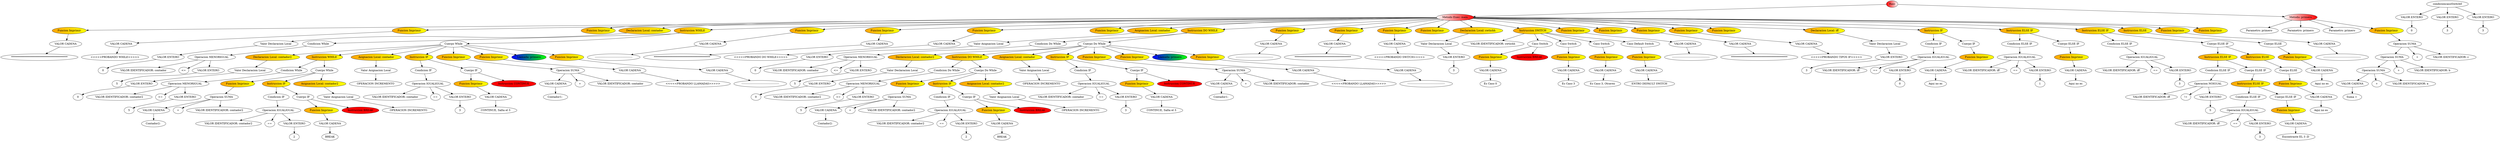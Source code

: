 digraph G { 
raiz[label="Raiz",style="filled", fillcolor="red:white"];
main[label="Metodo Exec: main",style="filled", fillcolor="white:red"];
raiz->main;
imprimir0[label="Funcion Imprimir",style="filled", fillcolor="orange:yellow"];
main->imprimir0;
cadena0[label="VALOR CADENA"];
imprimir0->cadena0;
cadena1[label="*********************************************"];
cadena0->cadena1;
imprimir1[label="Funcion Imprimir",style="filled", fillcolor="orange:yellow"];
main->imprimir1;
cadena2[label="VALOR CADENA"];
imprimir1->cadena2;
cadena3[label="<<<<<PROBANDO WHILE>>>>>"];
cadena2->cadena3;
imprimir2[label="Funcion Imprimir",style="filled", fillcolor="orange:yellow"];
main->imprimir2;
valordeclaracion0[label="Valor Declaracion Local"];
entero4[label="VALOR ENTERO"];
valordeclaracion0->entero4;
entero5[label="0"];
entero4->entero5;
declaracion1[label="Declaracion Local: contador",style="filled", fillcolor="orange:yellow"];
main->declaracion1;
declaracion1->valordeclaracion0;
while0[label="Instruccion WHILE",style="filled", fillcolor="orange:yellow"];
main->while0;
condicionwhile0[label="Condicion While"];
while0->condicionwhile0;
menorigual6[label="Operacion MENORIGUAL"];
condicionwhile0->menorigual6;
identificador7[label="VALOR IDENTIFICADOR: contador"];
menorigual6->identificador7;
operando0[label="<="];
menorigual6->operando0;
entero8[label="VALOR ENTERO"];
menorigual6->entero8;
entero9[label="5"];
entero8->entero9;
cuerpowhile0[label="Cuerpo While"];
while0->cuerpowhile0;
valordeclaracion2[label="Valor Declaracion Local"];
entero10[label="VALOR ENTERO"];
valordeclaracion2->entero10;
entero11[label="0"];
entero10->entero11;
declaracion3[label="Declaracion Local: contador2",style="filled", fillcolor="orange:yellow"];
cuerpowhile0->declaracion3;
declaracion3->valordeclaracion2;
while1[label="Instruccion WHILE",style="filled", fillcolor="orange:yellow"];
cuerpowhile0->while1;
condicionwhile1[label="Condicion While"];
while1->condicionwhile1;
menorigual12[label="Operacion MENORIGUAL"];
condicionwhile1->menorigual12;
identificador13[label="VALOR IDENTIFICADOR: contador2"];
menorigual12->identificador13;
operando1[label="<="];
menorigual12->operando1;
entero14[label="VALOR ENTERO"];
menorigual12->entero14;
entero15[label="5"];
entero14->entero15;
cuerpowhile1[label="Cuerpo While"];
while1->cuerpowhile1;
imprimir3[label="Funcion Imprimir",style="filled", fillcolor="orange:yellow"];
cuerpowhile1->imprimir3;
suma16[label="Operacion SUMA"];
imprimir3->suma16;
cadena17[label="VALOR CADENA"];
suma16->cadena17;
cadena18[label="Contador2: "];
cadena17->cadena18;
operando2[label="+"];
suma16->operando2;
identificador19[label="VALOR IDENTIFICADOR: contador2"];
suma16->identificador19;
if0[label="Instruccion IF",style="filled", fillcolor="orange:yellow"];
cuerpowhile1->if0;
condicionif0[label="Condicion IF"];
if0->condicionif0;
igualigual20[label="Operacion IGUALIGUAL"];
condicionif0->igualigual20;
identificador21[label="VALOR IDENTIFICADOR: contador2"];
igualigual20->identificador21;
operando3[label="=="];
igualigual20->operando3;
entero22[label="VALOR ENTERO"];
igualigual20->entero22;
entero23[label="2"];
entero22->entero23;
cuerpoif0[label="Cuerpo IF"];
if0->cuerpoif0;
imprimir4[label="Funcion Imprimir",style="filled", fillcolor="orange:yellow"];
cuerpoif0->imprimir4;
cadena24[label="VALOR CADENA"];
imprimir4->cadena24;
cadena25[label="BREAK"];
cadena24->cadena25;
break0[label="Instruccion BREAK",style="filled", fillcolor="red"];
cuerpoif0->break0;
valorasignacion0[label="Valor Asignacion Local"];
incremento26[label="OPERACION INCREMENTO"];
valorasignacion0->incremento26;
asignacion1[label="Asignacion Local: contador2",style="filled", fillcolor="orange:yellow"];
cuerpowhile1->asignacion1;
asignacion1->valorasignacion0;
valorasignacion2[label="Valor Asignacion Local"];
incremento27[label="OPERACION INCREMENTO"];
valorasignacion2->incremento27;
asignacion3[label="Asignacion Local: contador",style="filled", fillcolor="orange:yellow"];
cuerpowhile0->asignacion3;
asignacion3->valorasignacion2;
if1[label="Instruccion IF",style="filled", fillcolor="orange:yellow"];
cuerpowhile0->if1;
condicionif1[label="Condicion IF"];
if1->condicionif1;
igualigual28[label="Operacion IGUALIGUAL"];
condicionif1->igualigual28;
identificador29[label="VALOR IDENTIFICADOR: contador"];
igualigual28->identificador29;
operando4[label="=="];
igualigual28->operando4;
entero30[label="VALOR ENTERO"];
igualigual28->entero30;
entero31[label="3"];
entero30->entero31;
cuerpoif1[label="Cuerpo IF"];
if1->cuerpoif1;
imprimir5[label="Funcion Imprimir",style="filled", fillcolor="orange:yellow"];
cuerpoif1->imprimir5;
cadena32[label="VALOR CADENA"];
imprimir5->cadena32;
cadena33[label="CONTINUE, Salta el 3"];
cadena32->cadena33;
continue0[label="Instruccion CONTINUE",style="filled", fillcolor="red"];
cuerpoif1->continue0;
imprimir6[label="Funcion Imprimir",style="filled", fillcolor="orange:yellow"];
cuerpowhile0->imprimir6;
suma34[label="Operacion SUMA"];
imprimir6->suma34;
cadena35[label="VALOR CADENA"];
suma34->cadena35;
cadena36[label="Contador1: "];
cadena35->cadena36;
operando5[label="+"];
suma34->operando5;
identificador37[label="VALOR IDENTIFICADOR: contador"];
suma34->identificador37;
imprimir7[label="Funcion Imprimir",style="filled", fillcolor="orange:yellow"];
cuerpowhile0->imprimir7;
cadena38[label="VALOR CADENA"];
imprimir7->cadena38;
cadena39[label="<<<<<PROBANDO LLAMADAS>>>>>"];
cadena38->cadena39;
llamada0[label="Llamada: primero",style="filled", fillcolor="blue:green"];
cuerpowhile0->llamada0;
imprimir8[label="Funcion Imprimir",style="filled", fillcolor="orange:yellow"];
cuerpowhile0->imprimir8;
cadena40[label="VALOR CADENA"];
imprimir8->cadena40;
cadena41[label="---------------------------------------------"];
cadena40->cadena41;
imprimir9[label="Funcion Imprimir",style="filled", fillcolor="orange:yellow"];
main->imprimir9;
cadena42[label="VALOR CADENA"];
imprimir9->cadena42;
cadena43[label="---------------------------------------------"];
cadena42->cadena43;
imprimir10[label="Funcion Imprimir",style="filled", fillcolor="orange:yellow"];
main->imprimir10;
cadena44[label="VALOR CADENA"];
imprimir10->cadena44;
cadena45[label="*********************************************"];
cadena44->cadena45;
imprimir11[label="Funcion Imprimir",style="filled", fillcolor="orange:yellow"];
main->imprimir11;
cadena46[label="VALOR CADENA"];
imprimir11->cadena46;
cadena47[label="<<<<<PROBANDO DO WHILE>>>>>"];
cadena46->cadena47;
imprimir12[label="Funcion Imprimir",style="filled", fillcolor="orange:yellow"];
main->imprimir12;
valorasignacion4[label="Valor Asignacion Local"];
entero48[label="VALOR ENTERO"];
valorasignacion4->entero48;
entero49[label="0"];
entero48->entero49;
asignacion5[label="Asignacion Local: contador",style="filled", fillcolor="orange:yellow"];
main->asignacion5;
asignacion5->valorasignacion4;
dowhile0[label="Instruccion DO WHILE",style="filled", fillcolor="orange:yellow"];
main->dowhile0;
condiciondowhile0[label="Condicion Do While"];
dowhile0->condiciondowhile0;
menorigual50[label="Operacion MENORIGUAL"];
condiciondowhile0->menorigual50;
identificador51[label="VALOR IDENTIFICADOR: contador"];
menorigual50->identificador51;
operando6[label="<="];
menorigual50->operando6;
entero52[label="VALOR ENTERO"];
menorigual50->entero52;
entero53[label="5"];
entero52->entero53;
cuerpodowhilee0[label="Cuerpo Do While"];
dowhile0->cuerpodowhilee0;
valordeclaracion4[label="Valor Declaracion Local"];
entero54[label="VALOR ENTERO"];
valordeclaracion4->entero54;
entero55[label="0"];
entero54->entero55;
declaracion5[label="Declaracion Local: contador2",style="filled", fillcolor="orange:yellow"];
cuerpodowhilee0->declaracion5;
declaracion5->valordeclaracion4;
dowhile1[label="Instruccion DO WHILE",style="filled", fillcolor="orange:yellow"];
cuerpodowhilee0->dowhile1;
condiciondowhile1[label="Condicion Do While"];
dowhile1->condiciondowhile1;
menorigual56[label="Operacion MENORIGUAL"];
condiciondowhile1->menorigual56;
identificador57[label="VALOR IDENTIFICADOR: contador2"];
menorigual56->identificador57;
operando7[label="<="];
menorigual56->operando7;
entero58[label="VALOR ENTERO"];
menorigual56->entero58;
entero59[label="5"];
entero58->entero59;
cuerpodowhilee1[label="Cuerpo Do While"];
dowhile1->cuerpodowhilee1;
imprimir13[label="Funcion Imprimir",style="filled", fillcolor="orange:yellow"];
cuerpodowhilee1->imprimir13;
suma60[label="Operacion SUMA"];
imprimir13->suma60;
cadena61[label="VALOR CADENA"];
suma60->cadena61;
cadena62[label="Contador2: "];
cadena61->cadena62;
operando8[label="+"];
suma60->operando8;
identificador63[label="VALOR IDENTIFICADOR: contador2"];
suma60->identificador63;
if2[label="Instruccion IF",style="filled", fillcolor="orange:yellow"];
cuerpodowhilee1->if2;
condicionif2[label="Condicion IF"];
if2->condicionif2;
igualigual64[label="Operacion IGUALIGUAL"];
condicionif2->igualigual64;
identificador65[label="VALOR IDENTIFICADOR: contador2"];
igualigual64->identificador65;
operando9[label="=="];
igualigual64->operando9;
entero66[label="VALOR ENTERO"];
igualigual64->entero66;
entero67[label="2"];
entero66->entero67;
cuerpoif2[label="Cuerpo IF"];
if2->cuerpoif2;
imprimir14[label="Funcion Imprimir",style="filled", fillcolor="orange:yellow"];
cuerpoif2->imprimir14;
cadena68[label="VALOR CADENA"];
imprimir14->cadena68;
cadena69[label="BREAK"];
cadena68->cadena69;
break1[label="Instruccion BREAK",style="filled", fillcolor="red"];
cuerpoif2->break1;
valorasignacion6[label="Valor Asignacion Local"];
incremento70[label="OPERACION INCREMENTO"];
valorasignacion6->incremento70;
asignacion7[label="Asignacion Local: contador2",style="filled", fillcolor="orange:yellow"];
cuerpodowhilee1->asignacion7;
asignacion7->valorasignacion6;
valorasignacion8[label="Valor Asignacion Local"];
incremento71[label="OPERACION INCREMENTO"];
valorasignacion8->incremento71;
asignacion9[label="Asignacion Local: contador",style="filled", fillcolor="orange:yellow"];
cuerpodowhilee0->asignacion9;
asignacion9->valorasignacion8;
if3[label="Instruccion IF",style="filled", fillcolor="orange:yellow"];
cuerpodowhilee0->if3;
condicionif3[label="Condicion IF"];
if3->condicionif3;
igualigual72[label="Operacion IGUALIGUAL"];
condicionif3->igualigual72;
identificador73[label="VALOR IDENTIFICADOR: contador"];
igualigual72->identificador73;
operando10[label="=="];
igualigual72->operando10;
entero74[label="VALOR ENTERO"];
igualigual72->entero74;
entero75[label="3"];
entero74->entero75;
cuerpoif3[label="Cuerpo IF"];
if3->cuerpoif3;
imprimir15[label="Funcion Imprimir",style="filled", fillcolor="orange:yellow"];
cuerpoif3->imprimir15;
cadena76[label="VALOR CADENA"];
imprimir15->cadena76;
cadena77[label="CONTINUE, Salta el 3"];
cadena76->cadena77;
continue1[label="Instruccion CONTINUE",style="filled", fillcolor="red"];
cuerpoif3->continue1;
imprimir16[label="Funcion Imprimir",style="filled", fillcolor="orange:yellow"];
cuerpodowhilee0->imprimir16;
suma78[label="Operacion SUMA"];
imprimir16->suma78;
cadena79[label="VALOR CADENA"];
suma78->cadena79;
cadena80[label="Contador1: "];
cadena79->cadena80;
operando11[label="+"];
suma78->operando11;
identificador81[label="VALOR IDENTIFICADOR: contador"];
suma78->identificador81;
imprimir17[label="Funcion Imprimir",style="filled", fillcolor="orange:yellow"];
cuerpodowhilee0->imprimir17;
cadena82[label="VALOR CADENA"];
imprimir17->cadena82;
cadena83[label="<<<<<PROBANDO LLAMADAS>>>>>"];
cadena82->cadena83;
llamada1[label="Llamada: primero",style="filled", fillcolor="blue:green"];
cuerpodowhilee0->llamada1;
imprimir18[label="Funcion Imprimir",style="filled", fillcolor="orange:yellow"];
cuerpodowhilee0->imprimir18;
cadena84[label="VALOR CADENA"];
imprimir18->cadena84;
cadena85[label="---------------------------------------------"];
cadena84->cadena85;
imprimir19[label="Funcion Imprimir",style="filled", fillcolor="orange:yellow"];
main->imprimir19;
cadena86[label="VALOR CADENA"];
imprimir19->cadena86;
cadena87[label="---------------------------------------------"];
cadena86->cadena87;
imprimir20[label="Funcion Imprimir",style="filled", fillcolor="orange:yellow"];
main->imprimir20;
cadena88[label="VALOR CADENA"];
imprimir20->cadena88;
cadena89[label="*********************************************"];
cadena88->cadena89;
imprimir21[label="Funcion Imprimir",style="filled", fillcolor="orange:yellow"];
main->imprimir21;
cadena90[label="VALOR CADENA"];
imprimir21->cadena90;
cadena91[label="<<<<<PROBANDO SWITCH>>>>>"];
cadena90->cadena91;
imprimir22[label="Funcion Imprimir",style="filled", fillcolor="orange:yellow"];
main->imprimir22;
valordeclaracion6[label="Valor Declaracion Local"];
entero92[label="VALOR ENTERO"];
valordeclaracion6->entero92;
entero93[label="3"];
entero92->entero93;
declaracion7[label="Declaracion Local: swtichh",style="filled", fillcolor="orange:yellow"];
main->declaracion7;
declaracion7->valordeclaracion6;
switch0[label="Instruccion SWITCH",style="filled", fillcolor="orange:yellow"];
main->switch0;
identificador94[label="VALOR IDENTIFICADOR: swtichh"];
switch0->identificador94;
entero95[label="VALOR ENTERO"];
condicioncasoSwitch0->entero95;
entero96[label="0"];
entero95->entero96;
casoSwitch0[label="Caso Switch"];
switch0->casoSwitch0;
imprimir23[label="Funcion Imprimir",style="filled", fillcolor="orange:yellow"];
casoSwitch0->imprimir23;
cadena97[label="VALOR CADENA"];
imprimir23->cadena97;
cadena98[label="Es Caso 0"];
cadena97->cadena98;
break2[label="Instruccion BREAK",style="filled", fillcolor="red"];
casoSwitch0->break2;
entero99[label="VALOR ENTERO"];
condicioncasoSwitch0->entero99;
entero100[label="3"];
entero99->entero100;
casoSwitch1[label="Caso Switch"];
switch0->casoSwitch1;
imprimir24[label="Funcion Imprimir",style="filled", fillcolor="orange:yellow"];
casoSwitch1->imprimir24;
cadena101[label="VALOR CADENA"];
imprimir24->cadena101;
cadena102[label="Es Caso 3"];
cadena101->cadena102;
entero103[label="VALOR ENTERO"];
condicioncasoSwitch0->entero103;
entero104[label="3"];
entero103->entero104;
casoSwitch2[label="Caso Switch"];
switch0->casoSwitch2;
imprimir25[label="Funcion Imprimir",style="filled", fillcolor="orange:yellow"];
casoSwitch2->imprimir25;
cadena105[label="VALOR CADENA"];
imprimir25->cadena105;
cadena106[label="Es Caso 3, Otravez"];
cadena105->cadena106;
casoDefault0[label="Caso Default Switch"];
switch0->casoDefault0;
imprimir26[label="Funcion Imprimir",style="filled", fillcolor="orange:yellow"];
casoDefault0->imprimir26;
cadena107[label="VALOR CADENA"];
imprimir26->cadena107;
cadena108[label="ENTRO DEFAULT SWITCH"];
cadena107->cadena108;
imprimir27[label="Funcion Imprimir",style="filled", fillcolor="orange:yellow"];
main->imprimir27;
cadena109[label="VALOR CADENA"];
imprimir27->cadena109;
cadena110[label="---------------------------------------------"];
cadena109->cadena110;
imprimir28[label="Funcion Imprimir",style="filled", fillcolor="orange:yellow"];
main->imprimir28;
imprimir29[label="Funcion Imprimir",style="filled", fillcolor="orange:yellow"];
main->imprimir29;
cadena111[label="VALOR CADENA"];
imprimir29->cadena111;
cadena112[label="*********************************************"];
cadena111->cadena112;
imprimir30[label="Funcion Imprimir",style="filled", fillcolor="orange:yellow"];
main->imprimir30;
cadena113[label="VALOR CADENA"];
imprimir30->cadena113;
cadena114[label="<<<<<PROBANDO TIPOS IF>>>>>"];
cadena113->cadena114;
imprimir31[label="Funcion Imprimir",style="filled", fillcolor="orange:yellow"];
main->imprimir31;
valordeclaracion8[label="Valor Declaracion Local"];
entero115[label="VALOR ENTERO"];
valordeclaracion8->entero115;
entero116[label="3"];
entero115->entero116;
declaracion9[label="Declaracion Local: iff",style="filled", fillcolor="orange:yellow"];
main->declaracion9;
declaracion9->valordeclaracion8;
if4[label="Instruccion IF",style="filled", fillcolor="orange:yellow"];
main->if4;
condicionif4[label="Condicion IF"];
if4->condicionif4;
igualigual117[label="Operacion IGUALIGUAL"];
condicionif4->igualigual117;
identificador118[label="VALOR IDENTIFICADOR: iff"];
igualigual117->identificador118;
operando12[label="=="];
igualigual117->operando12;
entero119[label="VALOR ENTERO"];
igualigual117->entero119;
entero120[label="0"];
entero119->entero120;
cuerpoif4[label="Cuerpo IF"];
if4->cuerpoif4;
imprimir32[label="Funcion Imprimir",style="filled", fillcolor="orange:yellow"];
cuerpoif4->imprimir32;
cadena121[label="VALOR CADENA"];
imprimir32->cadena121;
cadena122[label="Aqui no es"];
cadena121->cadena122;
if5[label="Instruccion ELSE IF",style="filled", fillcolor="orange:yellow"];
main->if5;
condicionif5[label="Condicion ELSE IF"];
if5->condicionif5;
igualigual123[label="Operacion IGUALIGUAL"];
condicionif5->igualigual123;
identificador124[label="VALOR IDENTIFICADOR: iff"];
igualigual123->identificador124;
operando13[label="=="];
igualigual123->operando13;
entero125[label="VALOR ENTERO"];
igualigual123->entero125;
entero126[label="1"];
entero125->entero126;
cuerpoif5[label="Cuerpo ELSE IF"];
if5->cuerpoif5;
imprimir33[label="Funcion Imprimir",style="filled", fillcolor="orange:yellow"];
cuerpoif5->imprimir33;
cadena127[label="VALOR CADENA"];
imprimir33->cadena127;
cadena128[label="Aqui no es"];
cadena127->cadena128;
if6[label="Instruccion ELSE IF",style="filled", fillcolor="orange:yellow"];
main->if6;
condicionif6[label="Condicion ELSE IF"];
if6->condicionif6;
igualigual129[label="Operacion IGUALIGUAL"];
condicionif6->igualigual129;
identificador130[label="VALOR IDENTIFICADOR: iff"];
igualigual129->identificador130;
operando14[label="=="];
igualigual129->operando14;
entero131[label="VALOR ENTERO"];
igualigual129->entero131;
entero132[label="3"];
entero131->entero132;
cuerpoif6[label="Cuerpo ELSE IF"];
if6->cuerpoif6;
if7[label="Instruccion ELSE IF",style="filled", fillcolor="orange:yellow"];
cuerpoif6->if7;
condicionif7[label="Condicion ELSE IF"];
if7->condicionif7;
noigual133[label="Operacion NOIGUAL"];
condicionif7->noigual133;
identificador134[label="VALOR IDENTIFICADOR: iff"];
noigual133->identificador134;
operando15[label="!="];
noigual133->operando15;
entero135[label="VALOR ENTERO"];
noigual133->entero135;
entero136[label="5"];
entero135->entero136;
cuerpoif7[label="Cuerpo ELSE IF"];
if7->cuerpoif7;
if8[label="Instruccion ELSE IF",style="filled", fillcolor="orange:yellow"];
cuerpoif7->if8;
condicionif8[label="Condicion ELSE IF"];
if8->condicionif8;
igualigual137[label="Operacion IGUALIGUAL"];
condicionif8->igualigual137;
identificador138[label="VALOR IDENTIFICADOR: iff"];
igualigual137->identificador138;
operando16[label="=="];
igualigual137->operando16;
entero139[label="VALOR ENTERO"];
igualigual137->entero139;
entero140[label="3"];
entero139->entero140;
cuerpoif8[label="Cuerpo ELSE IF"];
if8->cuerpoif8;
imprimir34[label="Funcion Imprimir",style="filled", fillcolor="orange:yellow"];
cuerpoif8->imprimir34;
cadena141[label="VALOR CADENA"];
imprimir34->cadena141;
cadena142[label="Encontraste EL 3 :D"];
cadena141->cadena142;
if9[label="Instruccion ELSE",style="filled", fillcolor="orange:yellow"];
cuerpoif6->if9;
cuerpoif9[label="Cuerpo ELSE"];
if9->cuerpoif9;
imprimir35[label="Funcion Imprimir",style="filled", fillcolor="orange:yellow"];
cuerpoif9->imprimir35;
cadena143[label="VALOR CADENA"];
imprimir35->cadena143;
cadena144[label="Aqui no es"];
cadena143->cadena144;
if10[label="Instruccion ELSE",style="filled", fillcolor="orange:yellow"];
main->if10;
cuerpoif10[label="Cuerpo ELSE"];
if10->cuerpoif10;
imprimir36[label="Funcion Imprimir",style="filled", fillcolor="orange:yellow"];
cuerpoif10->imprimir36;
cadena145[label="VALOR CADENA"];
imprimir36->cadena145;
cadena146[label="Aqui no es"];
cadena145->cadena146;
imprimir37[label="Funcion Imprimir",style="filled", fillcolor="orange:yellow"];
main->imprimir37;
cadena147[label="VALOR CADENA"];
imprimir37->cadena147;
cadena148[label="---------------------------------------------"];
cadena147->cadena148;
imprimir38[label="Funcion Imprimir",style="filled", fillcolor="orange:yellow"];
main->imprimir38;
main0[label="Metodo: primero",style="filled", fillcolor="white:red"];
raiz->main0;
parametro0[label="Parametro: primero"];
main0->parametro0;
parametro1[label="Parametro: primero"];
main0->parametro1;
parametro2[label="Parametro: primero"];
main0->parametro2;
imprimir39[label="Funcion Imprimir",style="filled", fillcolor="orange:yellow"];
main0->imprimir39;
suma149[label="Operacion SUMA"];
imprimir39->suma149;
suma150[label="Operacion SUMA"];
suma149->suma150;
suma151[label="Operacion SUMA"];
suma150->suma151;
cadena152[label="VALOR CADENA"];
suma151->cadena152;
cadena153[label="Suma = "];
cadena152->cadena153;
operando17[label="+"];
suma151->operando17;
identificador154[label="VALOR IDENTIFICADOR: a"];
suma151->identificador154;
operando18[label="+"];
suma150->operando18;
identificador155[label="VALOR IDENTIFICADOR: b"];
suma150->identificador155;
operando19[label="+"];
suma149->operando19;
identificador156[label="VALOR IDENTIFICADOR: c"];
suma149->identificador156;
}
